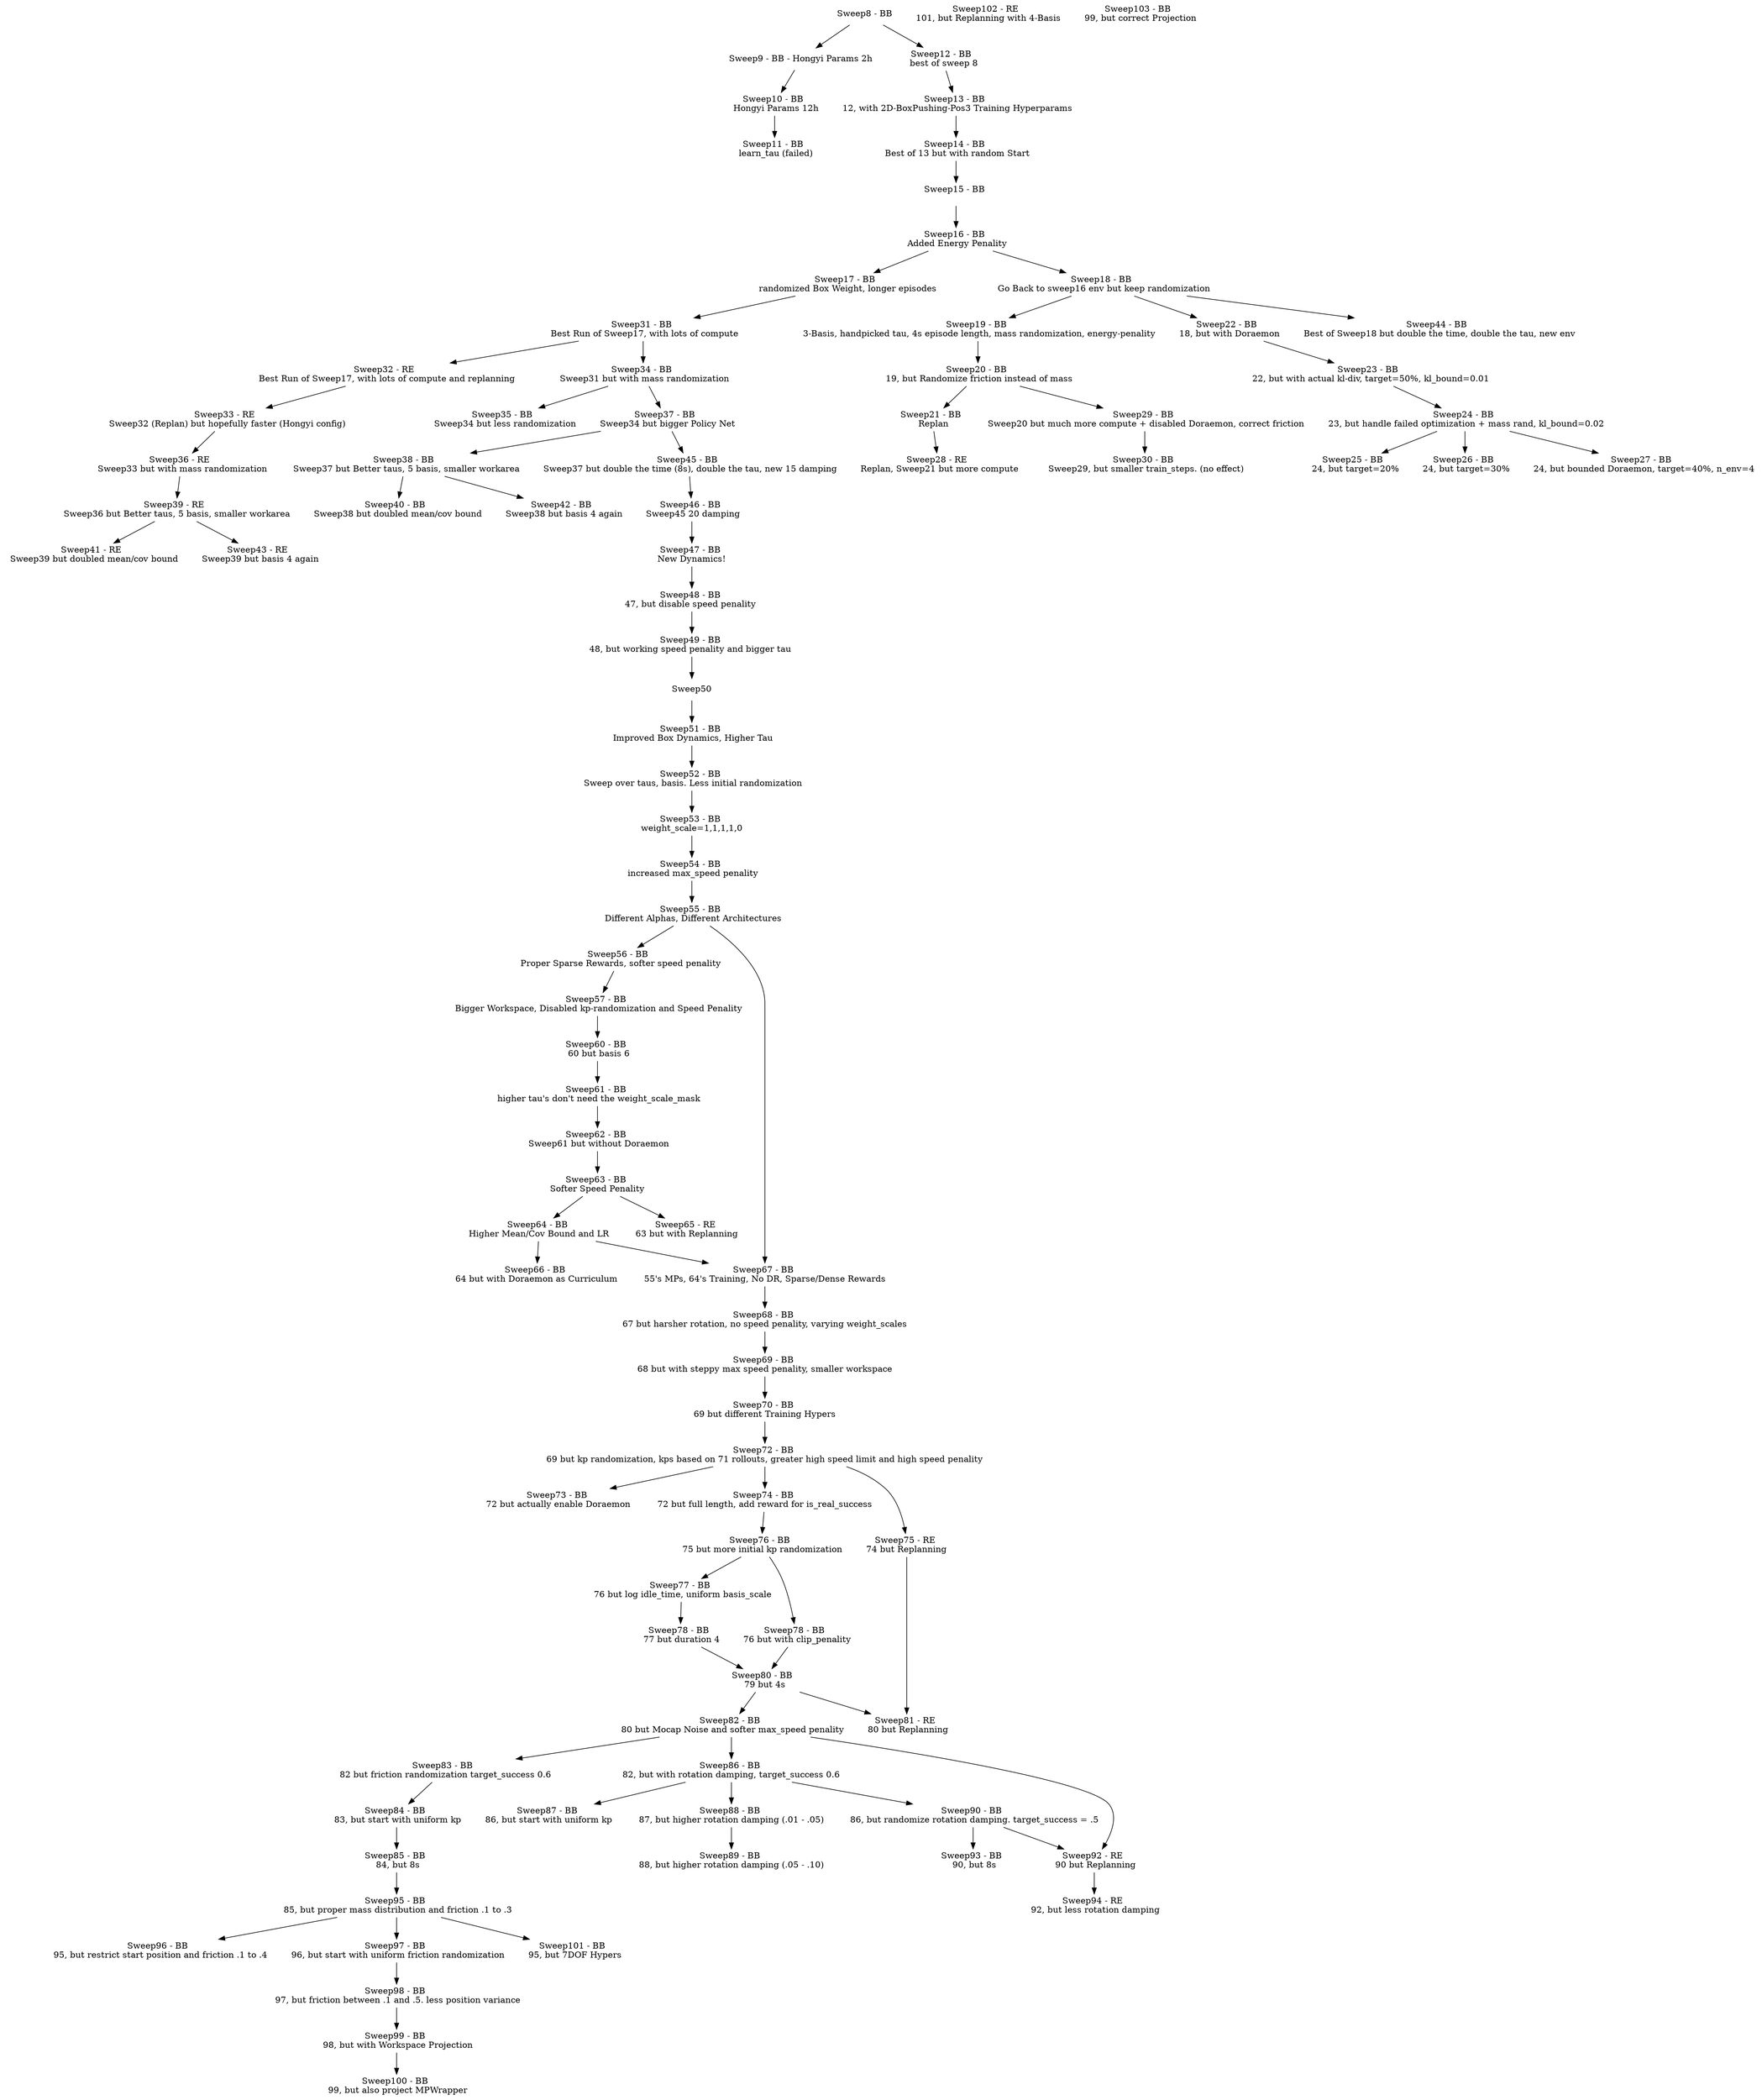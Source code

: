 digraph Sweeps {
    // Nodes
    node [shape=plaintext]
    "Sweep8"  [label=<Sweep8 - BB>];
    "Sweep9"  [label=<Sweep9 - BB - Hongyi Params 2h>];
    "Sweep10" [label=<Sweep10 - BB <BR/> Hongyi Params 12h>];
    "Sweep11" [label=<Sweep11 - BB <BR/> learn_tau (failed)>];
    "Sweep12" [label=<Sweep12 - BB <BR/> best of sweep 8>];
    "Sweep13" [label=<Sweep13 - BB <BR/> 12, with 2D-BoxPushing-Pos3 Training Hyperparams>];
    "Sweep14" [label=<Sweep14 - BB <BR/> Best of 13 but with random Start>];
    "Sweep15" [label=<Sweep15 - BB <BR/> >];
    "Sweep16" [label=<Sweep16 - BB <BR/> Added Energy Penality>];
    "Sweep17" [label=<Sweep17 - BB <BR/> randomized Box Weight, longer episodes>];
    "Sweep18" [label=<Sweep18 - BB <BR/> Go Back to sweep16 env but keep randomization>];
    "Sweep19" [label=<Sweep19 - BB <BR/> 3-Basis, handpicked tau, 4s episode length, mass randomization, energy-penality>];
    "Sweep20" [label=<Sweep20 - BB <BR/> 19, but Randomize friction instead of mass>];
    "Sweep21" [label=<Sweep21 - BB <BR/> Replan>];
    "Sweep22" [label=<Sweep22 - BB <BR/> 18, but with Doraemon>];
    "Sweep23" [label=<Sweep23 - BB <BR/> 22, but with actual kl-div, target=50%, kl_bound=0.01>];
    "Sweep24" [label=<Sweep24 - BB <BR/> 23, but handle failed optimization + mass rand, kl_bound=0.02>];
    "Sweep25" [label=<Sweep25 - BB <BR/> 24, but target=20%>];
    "Sweep26" [label=<Sweep26 - BB <BR/> 24, but target=30%>];
    "Sweep27" [label=<Sweep27 - BB <BR/> 24, but bounded Doraemon, target=40%, n_env=4>];
    "Sweep28" [label=<Sweep28 - RE <BR/> Replan, Sweep21 but more compute>];
    "Sweep29" [label=<Sweep29 - BB <BR/> Sweep20 but much more compute + disabled Doraemon, correct friction>];
    "Sweep30" [label=<Sweep30 - BB <BR/> Sweep29, but smaller train_steps. (no effect)>];
    "Sweep31" [label=<Sweep31 - BB <BR/> Best Run of Sweep17, with lots of compute>];
    "Sweep32" [label=<Sweep32 - RE <BR/> Best Run of Sweep17, with lots of compute and replanning>];
    "Sweep33" [label=<Sweep33 - RE <BR/> Sweep32 (Replan) but hopefully faster (Hongyi config)>];
    "Sweep34" [label=<Sweep34 - BB <BR/> Sweep31 but with mass randomization>];
    "Sweep35" [label=<Sweep35 - BB <BR/> Sweep34 but less randomization>];
    "Sweep36" [label=<Sweep36 - RE <BR/> Sweep33 but with mass randomization>];
    "Sweep37" [label=<Sweep37 - BB <BR/> Sweep34 but bigger Policy Net>];
    "Sweep38" [label=<Sweep38 - BB <BR/> Sweep37 but Better taus, 5 basis, smaller workarea>];
    "Sweep39" [label=<Sweep39 - RE <BR/> Sweep36 but Better taus, 5 basis, smaller workarea>];
    "Sweep40" [label=<Sweep40 - BB <BR/> Sweep38 but doubled mean/cov bound>];
    "Sweep41" [label=<Sweep41 - RE <BR/> Sweep39 but doubled mean/cov bound>];
    "Sweep42" [label=<Sweep42 - BB <BR/> Sweep38 but basis 4 again>];
    "Sweep43" [label=<Sweep43 - RE <BR/> Sweep39 but basis 4 again>];
    "Sweep44" [label=<Sweep44 - BB <BR/> Best of Sweep18 but double the time, double the tau, new env>];
    "Sweep45" [label=<Sweep45 - BB <BR/> Sweep37 but double the time (8s), double the tau, new 15 damping>];
    "Sweep46" [label=<Sweep46 - BB <BR/> Sweep45 20 damping>];
    "Sweep47" [label=<Sweep47 - BB <BR/> New Dynamics! >];
    "Sweep48" [label=<Sweep48 - BB <BR/> 47, but disable speed penality  >];
    "Sweep49" [label=<Sweep49 - BB <BR/> 48, but working speed penality and bigger tau  >];
    "Sweep51" [label=<Sweep51 - BB <BR/> Improved Box Dynamics, Higher Tau>];
    "Sweep52" [label=<Sweep52 - BB <BR/> Sweep over taus, basis. Less initial randomization>];
    "Sweep53" [label=<Sweep53 - BB <BR/> weight_scale=1,1,1,1,0 >];
    "Sweep54" [label=<Sweep54 - BB <BR/> increased max_speed penality>];
    "Sweep55" [label=<Sweep55 - BB <BR/> Different Alphas, Different Architectures>];
    "Sweep56" [label=<Sweep56 - BB <BR/> Proper Sparse Rewards, softer speed penality>];
    "Sweep57" [label=<Sweep57 - BB <BR/> Bigger Workspace, Disabled kp-randomization and Speed Penality>];
    "Sweep60" [label=<Sweep60 - BB <BR/> 60 but basis 6>];
    "Sweep61" [label=<Sweep61 - BB <BR/> higher tau's don't need the weight_scale_mask>];
    "Sweep62" [label=<Sweep62 - BB <BR/> Sweep61 but without Doraemon>];
    "Sweep63" [label=<Sweep63 - BB <BR/> Softer Speed Penality >];
    "Sweep64" [label=<Sweep64 - BB <BR/> Higher Mean/Cov Bound and LR >];
    "Sweep65" [label=<Sweep65 - RE <BR/> 63 but with Replanning >];
    "Sweep66" [label=<Sweep66 - BB <BR/> 64 but with Doraemon as Curriculum >];
    "Sweep67" [label=<Sweep67 - BB <BR/> 55's MPs, 64's Training, No DR, Sparse/Dense Rewards >];
    "Sweep68" [label=<Sweep68 - BB <BR/> 67 but harsher rotation, no speed penality, varying weight_scales >];
    "Sweep69" [label=<Sweep69 - BB <BR/> 68 but with steppy max speed penality, smaller workspace >];
    "Sweep70" [label=<Sweep70 - BB <BR/> 69 but different Training Hypers >];
    "Sweep72" [label=<Sweep72 - BB <BR/> 69 but kp randomization, kps based on 71 rollouts, greater high speed limit and high speed penality >];
    "Sweep73" [label=<Sweep73 - BB <BR/> 72 but actually enable Doraemon >];
    "Sweep74" [label=<Sweep74 - BB <BR/> 72 but full length, add reward for is_real_success >];
    "Sweep75" [label=<Sweep75 - RE <BR/> 74 but Replanning >];
    "Sweep76" [label=<Sweep76 - BB <BR/> 75 but more initial kp randomization>];
    "Sweep77" [label=<Sweep77 - BB <BR/> 76 but log idle_time, uniform basis_scale>];
    "Sweep78" [label=<Sweep78 - BB <BR/> 77 but duration 4>];
    "Sweep79" [label=<Sweep78 - BB <BR/> 76 but with clip_penality>];
    "Sweep80" [label=<Sweep80 - BB <BR/> 79 but 4s>];
    "Sweep81" [label=<Sweep81 - RE <BR/> 80 but Replanning>];
    "Sweep82" [label=<Sweep82 - BB <BR/> 80 but Mocap Noise and softer max_speed penality>];
    "Sweep83" [label=<Sweep83 - BB <BR/> 82 but friction randomization target_success 0.6>];
    "Sweep84" [label=<Sweep84 - BB <BR/> 83, but start with uniform kp>];
    "Sweep85" [label=<Sweep85 - BB <BR/> 84, but 8s>];
    "Sweep86" [label=<Sweep86 - BB <BR/> 82, but with rotation damping, target_success 0.6 >];
    "Sweep87" [label=<Sweep87 - BB <BR/> 86, but start with uniform kp >];
    "Sweep88" [label=<Sweep88 - BB <BR/> 87, but higher rotation damping (.01 - .05) >];
    "Sweep89" [label=<Sweep89 - BB <BR/> 88, but higher rotation damping (.05 - .10) >];
    "Sweep90" [label=<Sweep90 - BB <BR/> 86, but randomize rotation damping. target_success = .5>];
    "Sweep92" [label=<Sweep92 - RE <BR/> 90 but Replanning>];
    "Sweep93" [label=<Sweep93 - BB <BR/> 90, but 8s>];
    "Sweep94" [label=<Sweep94 - RE <BR/> 92, but less rotation damping>];
    "Sweep95" [label=<Sweep95 - BB <BR/> 85, but proper mass distribution and friction .1 to .3>];
    "Sweep96" [label=<Sweep96 - BB <BR/> 95, but restrict start position and friction .1 to .4>];
    "Sweep97" [label=<Sweep97 - BB <BR/> 96, but start with uniform friction randomization>];
    "Sweep98" [label=<Sweep98 - BB <BR/> 97, but friction between .1 and .5. less position variance>];
    "Sweep99" [label=<Sweep99 - BB <BR/> 98, but with Workspace Projection>];
    "Sweep100" [label=<Sweep100 - BB <BR/> 99, but also project MPWrapper>];
    "Sweep101" [label=<Sweep101 - BB <BR/> 95, but 7DOF Hypers>];
    "Sweep102" [label=<Sweep102 - RE <BR/> 101, but Replanning with 4-Basis>];
    "Sweep103" [label=<Sweep103 - BB <BR/> 99, but correct Projection>];

    // Edges
    "Sweep8" -> "Sweep9"
    "Sweep9" -> "Sweep10"
    "Sweep10" -> "Sweep11"
    "Sweep8" -> "Sweep12"
    "Sweep12" -> "Sweep13"
    "Sweep13" -> "Sweep14"
    "Sweep16" -> "Sweep18"
    "Sweep18" -> "Sweep19"
    "Sweep19" -> "Sweep20"
    "Sweep21" -> "Sweep28"
    "Sweep20" -> "Sweep29"
    "Sweep29" -> "Sweep30"
    "Sweep17" -> "Sweep31"
    "Sweep31" -> "Sweep32"
    "Sweep32" -> "Sweep33"
    "Sweep31" -> "Sweep34"
    "Sweep34" -> "Sweep35"
    "Sweep33" -> "Sweep36"
    "Sweep34" -> "Sweep37"
    "Sweep37" -> "Sweep38"
    "Sweep36" -> "Sweep39"
    "Sweep38" -> "Sweep40"
    "Sweep39" -> "Sweep41"
    "Sweep38" -> "Sweep42"
    "Sweep39" -> "Sweep43"
    "Sweep18" -> "Sweep22"
    "Sweep22" -> "Sweep23"
    "Sweep23" -> "Sweep24"
    "Sweep24" -> "Sweep25"
    "Sweep24" -> "Sweep26"
    "Sweep24" -> "Sweep27"
    "Sweep18" -> "Sweep44"
    "Sweep14" -> "Sweep15"
    "Sweep15" -> "Sweep16"
    "Sweep16" -> "Sweep17"
    "Sweep20" -> "Sweep21"
    "Sweep37" -> "Sweep45"
    "Sweep45" -> "Sweep46"
    "Sweep46" -> "Sweep47"
    "Sweep47" -> "Sweep48"
    "Sweep48" -> "Sweep49"
    "Sweep49" -> "Sweep50"
    "Sweep50" -> "Sweep51"
    "Sweep51" -> "Sweep52"
    "Sweep52" -> "Sweep53"
    "Sweep53" -> "Sweep54"
    "Sweep54" -> "Sweep55"
    "Sweep55" -> "Sweep56"
    "Sweep56" -> "Sweep57"
    "Sweep57" -> "Sweep60"
    "Sweep60" -> "Sweep61"
    "Sweep61" -> "Sweep62"
    "Sweep62" -> "Sweep63"
    "Sweep63" -> "Sweep64"
    "Sweep63" -> "Sweep65"
    "Sweep64" -> "Sweep66"
    "Sweep55" -> "Sweep67"
    "Sweep64" -> "Sweep67"
    "Sweep67" -> "Sweep68"
    "Sweep68" -> "Sweep69"
    "Sweep69" -> "Sweep70"
    "Sweep70" -> "Sweep72"
    "Sweep72" -> "Sweep73"
    "Sweep72" -> "Sweep74"
    "Sweep72" -> "Sweep75"
    "Sweep74" -> "Sweep76"
    "Sweep76" -> "Sweep77"
    "Sweep77" -> "Sweep78"
    "Sweep76" -> "Sweep79"
    "Sweep78" -> "Sweep80"
    "Sweep79" -> "Sweep80"
    "Sweep80" -> "Sweep81"
    "Sweep75" -> "Sweep81"
    "Sweep80" -> "Sweep82"
    "Sweep82" -> "Sweep83"
    "Sweep83" -> "Sweep84"
    "Sweep84" -> "Sweep85"
    "Sweep82" -> "Sweep86"
    "Sweep86" -> "Sweep87"
    "Sweep86" -> "Sweep88"
    "Sweep88" -> "Sweep89"
    "Sweep86" -> "Sweep90"
    "Sweep90" -> "Sweep92"
    "Sweep90" -> "Sweep93"
    "Sweep82" -> "Sweep92"
    "Sweep92" -> "Sweep94"
    "Sweep85" -> "Sweep95"
    "Sweep95" -> "Sweep96"
    "Sweep95" -> "Sweep97"
    "Sweep97" -> "Sweep98"
    "Sweep98" -> "Sweep99"
    "Sweep99" -> "Sweep100"
    "Sweep95" -> "Sweep101"
}

